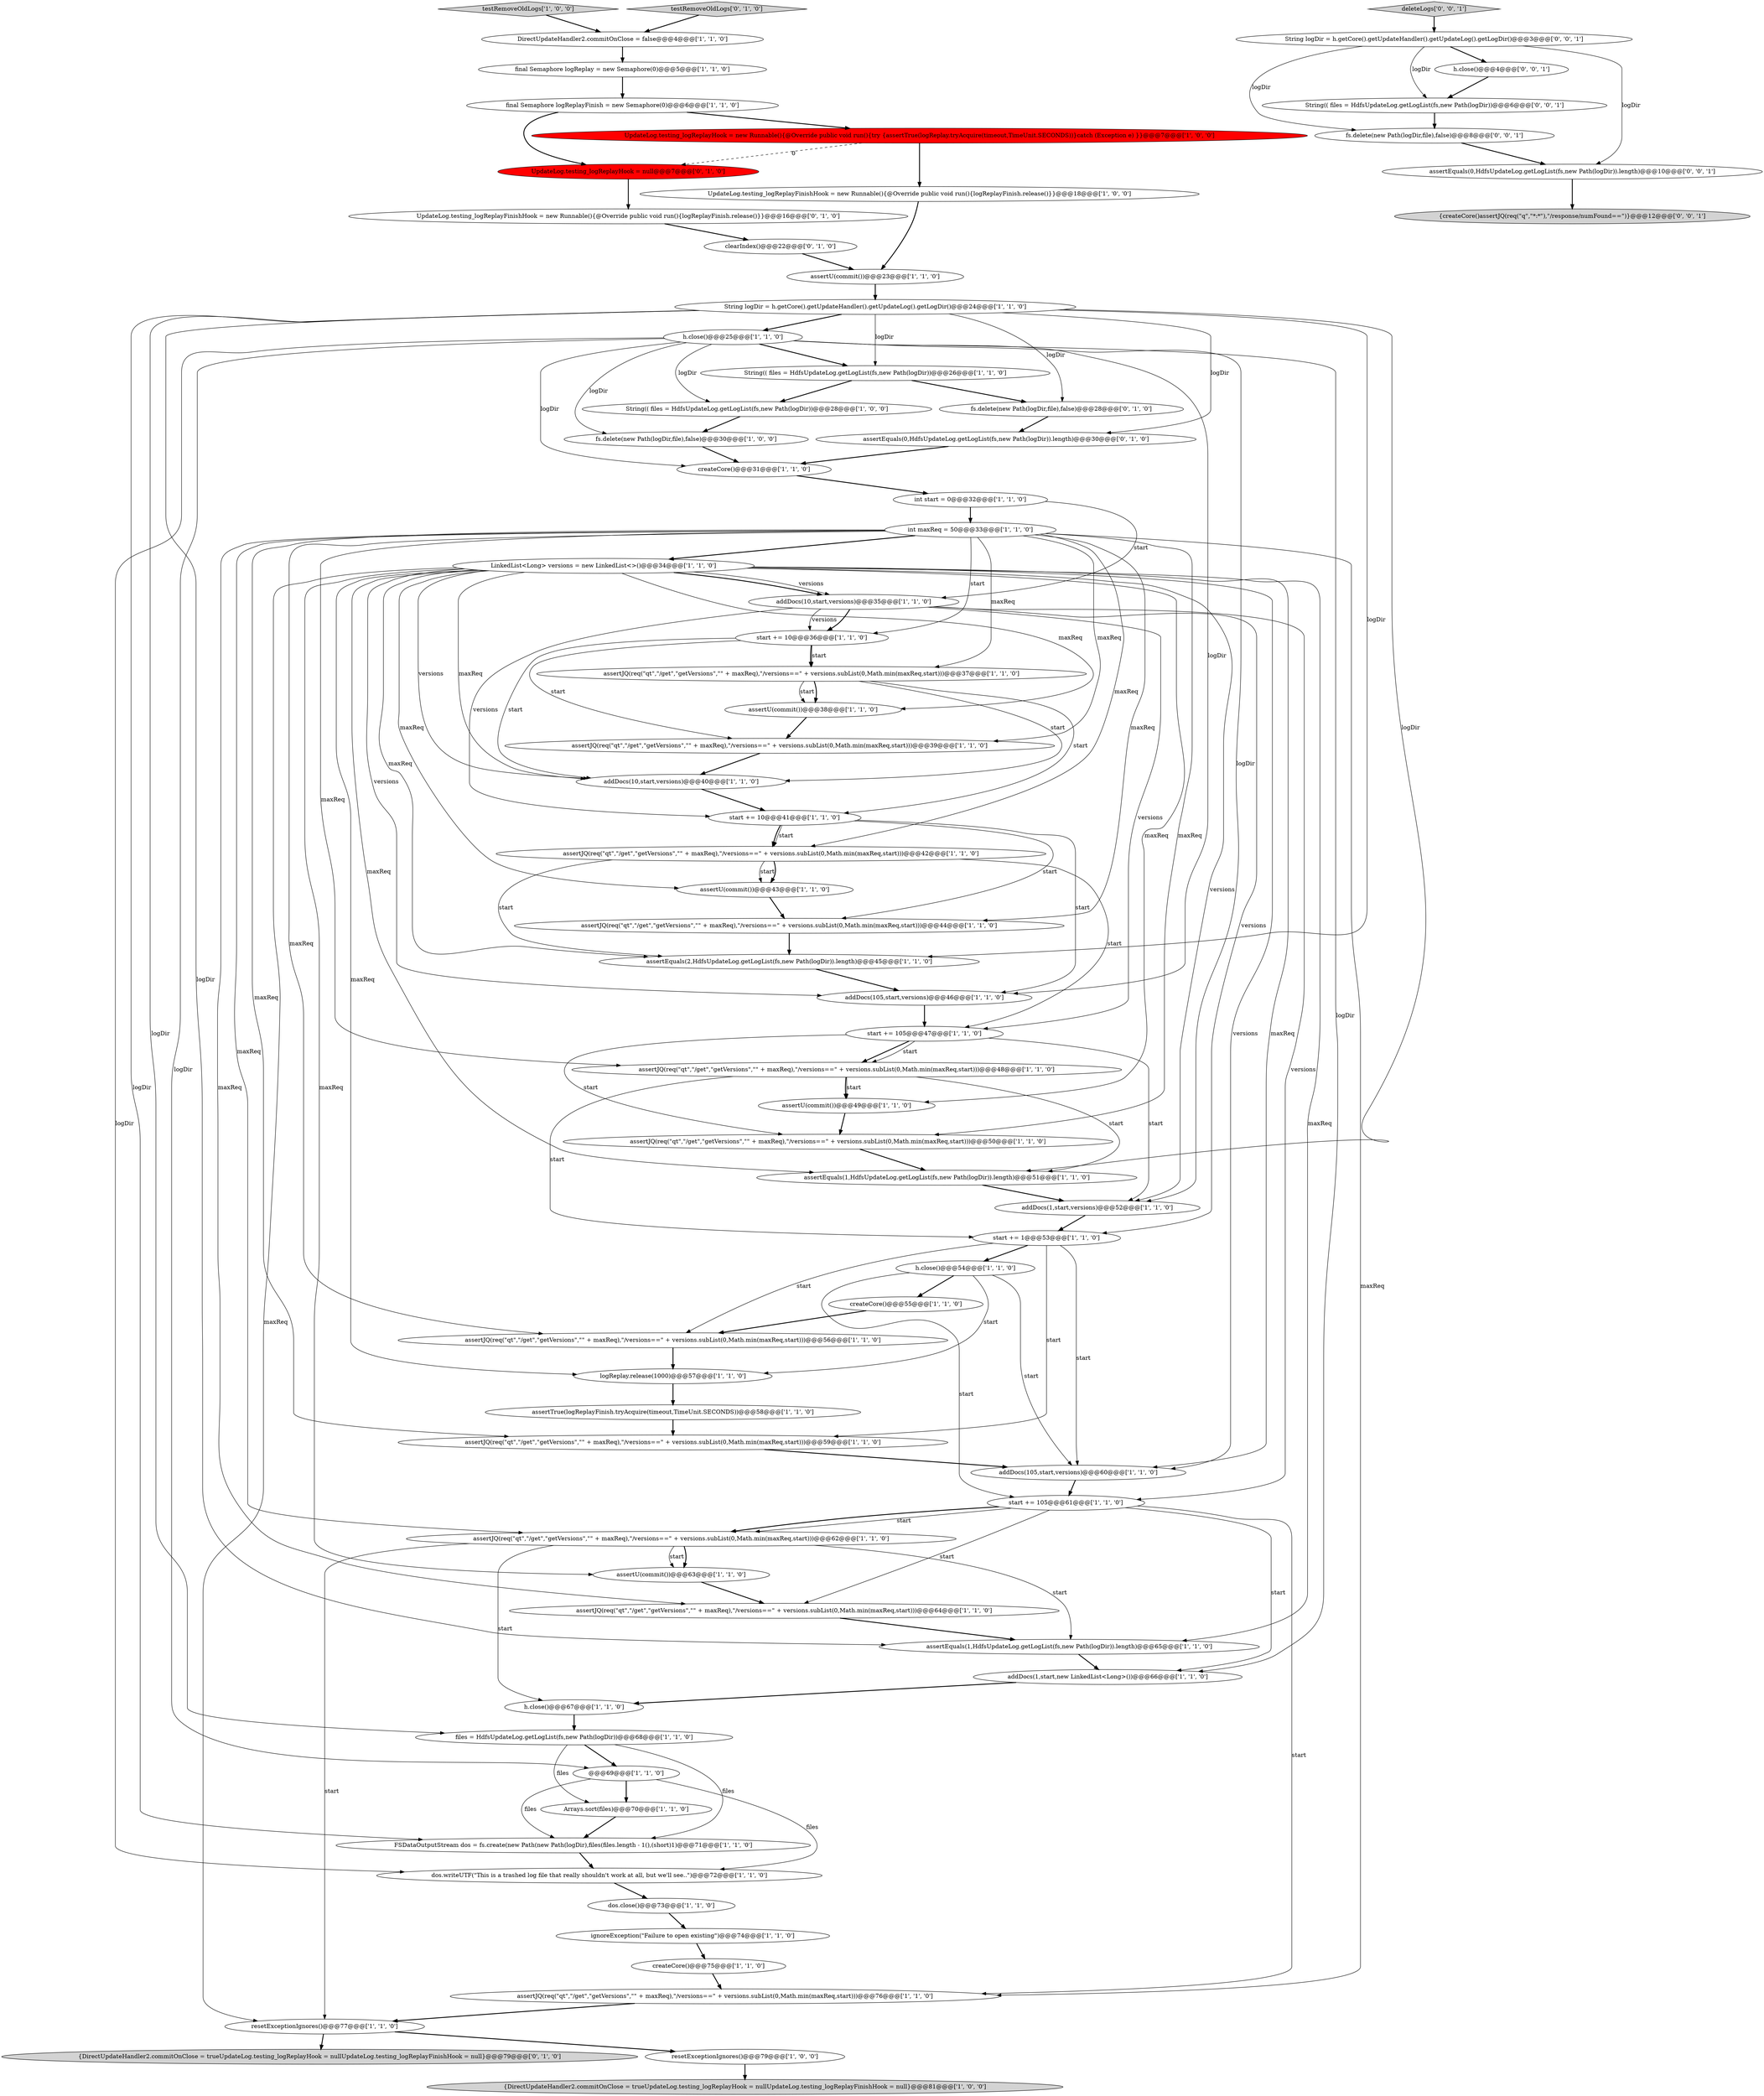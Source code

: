 digraph {
27 [style = filled, label = "assertU(commit())@@@38@@@['1', '1', '0']", fillcolor = white, shape = ellipse image = "AAA0AAABBB1BBB"];
70 [style = filled, label = "fs.delete(new Path(logDir,file),false)@@@8@@@['0', '0', '1']", fillcolor = white, shape = ellipse image = "AAA0AAABBB3BBB"];
62 [style = filled, label = "fs.delete(new Path(logDir,file),false)@@@28@@@['0', '1', '0']", fillcolor = white, shape = ellipse image = "AAA0AAABBB2BBB"];
57 [style = filled, label = "createCore()@@@31@@@['1', '1', '0']", fillcolor = white, shape = ellipse image = "AAA0AAABBB1BBB"];
38 [style = filled, label = "assertU(commit())@@@49@@@['1', '1', '0']", fillcolor = white, shape = ellipse image = "AAA0AAABBB1BBB"];
51 [style = filled, label = "assertU(commit())@@@63@@@['1', '1', '0']", fillcolor = white, shape = ellipse image = "AAA0AAABBB1BBB"];
58 [style = filled, label = "LinkedList<Long> versions = new LinkedList<>()@@@34@@@['1', '1', '0']", fillcolor = white, shape = ellipse image = "AAA0AAABBB1BBB"];
55 [style = filled, label = "int maxReq = 50@@@33@@@['1', '1', '0']", fillcolor = white, shape = ellipse image = "AAA0AAABBB1BBB"];
0 [style = filled, label = "addDocs(105,start,versions)@@@60@@@['1', '1', '0']", fillcolor = white, shape = ellipse image = "AAA0AAABBB1BBB"];
26 [style = filled, label = "DirectUpdateHandler2.commitOnClose = false@@@4@@@['1', '1', '0']", fillcolor = white, shape = ellipse image = "AAA0AAABBB1BBB"];
25 [style = filled, label = "String(( files = HdfsUpdateLog.getLogList(fs,new Path(logDir))@@@26@@@['1', '1', '0']", fillcolor = white, shape = ellipse image = "AAA0AAABBB1BBB"];
34 [style = filled, label = "assertU(commit())@@@43@@@['1', '1', '0']", fillcolor = white, shape = ellipse image = "AAA0AAABBB1BBB"];
47 [style = filled, label = "{DirectUpdateHandler2.commitOnClose = trueUpdateLog.testing_logReplayHook = nullUpdateLog.testing_logReplayFinishHook = null}@@@81@@@['1', '0', '0']", fillcolor = lightgray, shape = ellipse image = "AAA0AAABBB1BBB"];
63 [style = filled, label = "UpdateLog.testing_logReplayFinishHook = new Runnable(){@Override public void run(){logReplayFinish.release()}}@@@16@@@['0', '1', '0']", fillcolor = white, shape = ellipse image = "AAA0AAABBB2BBB"];
61 [style = filled, label = "{DirectUpdateHandler2.commitOnClose = trueUpdateLog.testing_logReplayHook = nullUpdateLog.testing_logReplayFinishHook = null}@@@79@@@['0', '1', '0']", fillcolor = lightgray, shape = ellipse image = "AAA0AAABBB2BBB"];
64 [style = filled, label = "assertEquals(0,HdfsUpdateLog.getLogList(fs,new Path(logDir)).length)@@@30@@@['0', '1', '0']", fillcolor = white, shape = ellipse image = "AAA0AAABBB2BBB"];
11 [style = filled, label = "assertJQ(req(\"qt\",\"/get\",\"getVersions\",\"\" + maxReq),\"/versions==\" + versions.subList(0,Math.min(maxReq,start)))@@@64@@@['1', '1', '0']", fillcolor = white, shape = ellipse image = "AAA0AAABBB1BBB"];
68 [style = filled, label = "String(( files = HdfsUpdateLog.getLogList(fs,new Path(logDir))@@@6@@@['0', '0', '1']", fillcolor = white, shape = ellipse image = "AAA0AAABBB3BBB"];
19 [style = filled, label = "assertJQ(req(\"qt\",\"/get\",\"getVersions\",\"\" + maxReq),\"/versions==\" + versions.subList(0,Math.min(maxReq,start)))@@@48@@@['1', '1', '0']", fillcolor = white, shape = ellipse image = "AAA0AAABBB1BBB"];
52 [style = filled, label = "start += 105@@@47@@@['1', '1', '0']", fillcolor = white, shape = ellipse image = "AAA0AAABBB1BBB"];
66 [style = filled, label = "clearIndex()@@@22@@@['0', '1', '0']", fillcolor = white, shape = ellipse image = "AAA0AAABBB2BBB"];
43 [style = filled, label = "h.close()@@@54@@@['1', '1', '0']", fillcolor = white, shape = ellipse image = "AAA0AAABBB1BBB"];
49 [style = filled, label = "assertJQ(req(\"qt\",\"/get\",\"getVersions\",\"\" + maxReq),\"/versions==\" + versions.subList(0,Math.min(maxReq,start)))@@@42@@@['1', '1', '0']", fillcolor = white, shape = ellipse image = "AAA0AAABBB1BBB"];
42 [style = filled, label = "assertJQ(req(\"qt\",\"/get\",\"getVersions\",\"\" + maxReq),\"/versions==\" + versions.subList(0,Math.min(maxReq,start)))@@@50@@@['1', '1', '0']", fillcolor = white, shape = ellipse image = "AAA0AAABBB1BBB"];
2 [style = filled, label = "assertEquals(2,HdfsUpdateLog.getLogList(fs,new Path(logDir)).length)@@@45@@@['1', '1', '0']", fillcolor = white, shape = ellipse image = "AAA0AAABBB1BBB"];
45 [style = filled, label = "h.close()@@@67@@@['1', '1', '0']", fillcolor = white, shape = ellipse image = "AAA0AAABBB1BBB"];
15 [style = filled, label = "assertJQ(req(\"qt\",\"/get\",\"getVersions\",\"\" + maxReq),\"/versions==\" + versions.subList(0,Math.min(maxReq,start)))@@@56@@@['1', '1', '0']", fillcolor = white, shape = ellipse image = "AAA0AAABBB1BBB"];
13 [style = filled, label = "addDocs(105,start,versions)@@@46@@@['1', '1', '0']", fillcolor = white, shape = ellipse image = "AAA0AAABBB1BBB"];
65 [style = filled, label = "UpdateLog.testing_logReplayHook = null@@@7@@@['0', '1', '0']", fillcolor = red, shape = ellipse image = "AAA1AAABBB2BBB"];
41 [style = filled, label = "addDocs(1,start,versions)@@@52@@@['1', '1', '0']", fillcolor = white, shape = ellipse image = "AAA0AAABBB1BBB"];
46 [style = filled, label = "assertJQ(req(\"qt\",\"/get\",\"getVersions\",\"\" + maxReq),\"/versions==\" + versions.subList(0,Math.min(maxReq,start)))@@@62@@@['1', '1', '0']", fillcolor = white, shape = ellipse image = "AAA0AAABBB1BBB"];
12 [style = filled, label = "UpdateLog.testing_logReplayFinishHook = new Runnable(){@Override public void run(){logReplayFinish.release()}}@@@18@@@['1', '0', '0']", fillcolor = white, shape = ellipse image = "AAA0AAABBB1BBB"];
35 [style = filled, label = "createCore()@@@55@@@['1', '1', '0']", fillcolor = white, shape = ellipse image = "AAA0AAABBB1BBB"];
44 [style = filled, label = "addDocs(1,start,new LinkedList<Long>())@@@66@@@['1', '1', '0']", fillcolor = white, shape = ellipse image = "AAA0AAABBB1BBB"];
60 [style = filled, label = "String logDir = h.getCore().getUpdateHandler().getUpdateLog().getLogDir()@@@24@@@['1', '1', '0']", fillcolor = white, shape = ellipse image = "AAA0AAABBB1BBB"];
6 [style = filled, label = "final Semaphore logReplay = new Semaphore(0)@@@5@@@['1', '1', '0']", fillcolor = white, shape = ellipse image = "AAA0AAABBB1BBB"];
74 [style = filled, label = "h.close()@@@4@@@['0', '0', '1']", fillcolor = white, shape = ellipse image = "AAA0AAABBB3BBB"];
39 [style = filled, label = "final Semaphore logReplayFinish = new Semaphore(0)@@@6@@@['1', '1', '0']", fillcolor = white, shape = ellipse image = "AAA0AAABBB1BBB"];
8 [style = filled, label = "start += 10@@@41@@@['1', '1', '0']", fillcolor = white, shape = ellipse image = "AAA0AAABBB1BBB"];
72 [style = filled, label = "assertEquals(0,HdfsUpdateLog.getLogList(fs,new Path(logDir)).length)@@@10@@@['0', '0', '1']", fillcolor = white, shape = ellipse image = "AAA0AAABBB3BBB"];
10 [style = filled, label = "start += 1@@@53@@@['1', '1', '0']", fillcolor = white, shape = ellipse image = "AAA0AAABBB1BBB"];
3 [style = filled, label = "addDocs(10,start,versions)@@@35@@@['1', '1', '0']", fillcolor = white, shape = ellipse image = "AAA0AAABBB1BBB"];
21 [style = filled, label = "FSDataOutputStream dos = fs.create(new Path(new Path(logDir),files(files.length - 1(),(short)1)@@@71@@@['1', '1', '0']", fillcolor = white, shape = ellipse image = "AAA0AAABBB1BBB"];
32 [style = filled, label = "assertTrue(logReplayFinish.tryAcquire(timeout,TimeUnit.SECONDS))@@@58@@@['1', '1', '0']", fillcolor = white, shape = ellipse image = "AAA0AAABBB1BBB"];
71 [style = filled, label = "{createCore()assertJQ(req(\"q\",\"*:*\"),\"/response/numFound==\")}@@@12@@@['0', '0', '1']", fillcolor = lightgray, shape = ellipse image = "AAA0AAABBB3BBB"];
18 [style = filled, label = "assertJQ(req(\"qt\",\"/get\",\"getVersions\",\"\" + maxReq),\"/versions==\" + versions.subList(0,Math.min(maxReq,start)))@@@39@@@['1', '1', '0']", fillcolor = white, shape = ellipse image = "AAA0AAABBB1BBB"];
36 [style = filled, label = "start += 105@@@61@@@['1', '1', '0']", fillcolor = white, shape = ellipse image = "AAA0AAABBB1BBB"];
16 [style = filled, label = "ignoreException(\"Failure to open existing\")@@@74@@@['1', '1', '0']", fillcolor = white, shape = ellipse image = "AAA0AAABBB1BBB"];
28 [style = filled, label = "assertU(commit())@@@23@@@['1', '1', '0']", fillcolor = white, shape = ellipse image = "AAA0AAABBB1BBB"];
29 [style = filled, label = "files = HdfsUpdateLog.getLogList(fs,new Path(logDir))@@@68@@@['1', '1', '0']", fillcolor = white, shape = ellipse image = "AAA0AAABBB1BBB"];
48 [style = filled, label = "addDocs(10,start,versions)@@@40@@@['1', '1', '0']", fillcolor = white, shape = ellipse image = "AAA0AAABBB1BBB"];
30 [style = filled, label = "assertJQ(req(\"qt\",\"/get\",\"getVersions\",\"\" + maxReq),\"/versions==\" + versions.subList(0,Math.min(maxReq,start)))@@@44@@@['1', '1', '0']", fillcolor = white, shape = ellipse image = "AAA0AAABBB1BBB"];
37 [style = filled, label = "String(( files = HdfsUpdateLog.getLogList(fs,new Path(logDir))@@@28@@@['1', '0', '0']", fillcolor = white, shape = ellipse image = "AAA0AAABBB1BBB"];
14 [style = filled, label = "assertJQ(req(\"qt\",\"/get\",\"getVersions\",\"\" + maxReq),\"/versions==\" + versions.subList(0,Math.min(maxReq,start)))@@@76@@@['1', '1', '0']", fillcolor = white, shape = ellipse image = "AAA0AAABBB1BBB"];
50 [style = filled, label = "testRemoveOldLogs['1', '0', '0']", fillcolor = lightgray, shape = diamond image = "AAA0AAABBB1BBB"];
69 [style = filled, label = "deleteLogs['0', '0', '1']", fillcolor = lightgray, shape = diamond image = "AAA0AAABBB3BBB"];
54 [style = filled, label = "assertJQ(req(\"qt\",\"/get\",\"getVersions\",\"\" + maxReq),\"/versions==\" + versions.subList(0,Math.min(maxReq,start)))@@@59@@@['1', '1', '0']", fillcolor = white, shape = ellipse image = "AAA0AAABBB1BBB"];
53 [style = filled, label = "assertEquals(1,HdfsUpdateLog.getLogList(fs,new Path(logDir)).length)@@@51@@@['1', '1', '0']", fillcolor = white, shape = ellipse image = "AAA0AAABBB1BBB"];
67 [style = filled, label = "testRemoveOldLogs['0', '1', '0']", fillcolor = lightgray, shape = diamond image = "AAA0AAABBB2BBB"];
24 [style = filled, label = "createCore()@@@75@@@['1', '1', '0']", fillcolor = white, shape = ellipse image = "AAA0AAABBB1BBB"];
17 [style = filled, label = "h.close()@@@25@@@['1', '1', '0']", fillcolor = white, shape = ellipse image = "AAA0AAABBB1BBB"];
31 [style = filled, label = "UpdateLog.testing_logReplayHook = new Runnable(){@Override public void run(){try {assertTrue(logReplay.tryAcquire(timeout,TimeUnit.SECONDS))}catch (Exception e) }}@@@7@@@['1', '0', '0']", fillcolor = red, shape = ellipse image = "AAA1AAABBB1BBB"];
73 [style = filled, label = "String logDir = h.getCore().getUpdateHandler().getUpdateLog().getLogDir()@@@3@@@['0', '0', '1']", fillcolor = white, shape = ellipse image = "AAA0AAABBB3BBB"];
7 [style = filled, label = "Arrays.sort(files)@@@70@@@['1', '1', '0']", fillcolor = white, shape = ellipse image = "AAA0AAABBB1BBB"];
59 [style = filled, label = "@@@69@@@['1', '1', '0']", fillcolor = white, shape = ellipse image = "AAA0AAABBB1BBB"];
4 [style = filled, label = "int start = 0@@@32@@@['1', '1', '0']", fillcolor = white, shape = ellipse image = "AAA0AAABBB1BBB"];
56 [style = filled, label = "assertJQ(req(\"qt\",\"/get\",\"getVersions\",\"\" + maxReq),\"/versions==\" + versions.subList(0,Math.min(maxReq,start)))@@@37@@@['1', '1', '0']", fillcolor = white, shape = ellipse image = "AAA0AAABBB1BBB"];
40 [style = filled, label = "fs.delete(new Path(logDir,file),false)@@@30@@@['1', '0', '0']", fillcolor = white, shape = ellipse image = "AAA0AAABBB1BBB"];
1 [style = filled, label = "logReplay.release(1000)@@@57@@@['1', '1', '0']", fillcolor = white, shape = ellipse image = "AAA0AAABBB1BBB"];
33 [style = filled, label = "assertEquals(1,HdfsUpdateLog.getLogList(fs,new Path(logDir)).length)@@@65@@@['1', '1', '0']", fillcolor = white, shape = ellipse image = "AAA0AAABBB1BBB"];
5 [style = filled, label = "start += 10@@@36@@@['1', '1', '0']", fillcolor = white, shape = ellipse image = "AAA0AAABBB1BBB"];
22 [style = filled, label = "dos.close()@@@73@@@['1', '1', '0']", fillcolor = white, shape = ellipse image = "AAA0AAABBB1BBB"];
9 [style = filled, label = "dos.writeUTF(\"This is a trashed log file that really shouldn't work at all, but we'll see..\")@@@72@@@['1', '1', '0']", fillcolor = white, shape = ellipse image = "AAA0AAABBB1BBB"];
23 [style = filled, label = "resetExceptionIgnores()@@@77@@@['1', '1', '0']", fillcolor = white, shape = ellipse image = "AAA0AAABBB1BBB"];
20 [style = filled, label = "resetExceptionIgnores()@@@79@@@['1', '0', '0']", fillcolor = white, shape = ellipse image = "AAA0AAABBB1BBB"];
3->10 [style = solid, label="versions"];
17->25 [style = bold, label=""];
29->59 [style = bold, label=""];
58->2 [style = solid, label="maxReq"];
58->33 [style = solid, label="maxReq"];
58->0 [style = solid, label="versions"];
55->49 [style = solid, label="maxReq"];
58->53 [style = solid, label="maxReq"];
19->53 [style = solid, label="start"];
56->27 [style = bold, label=""];
73->74 [style = bold, label=""];
55->54 [style = solid, label="maxReq"];
73->68 [style = solid, label="logDir"];
58->3 [style = bold, label=""];
38->42 [style = bold, label=""];
60->64 [style = solid, label="logDir"];
3->52 [style = solid, label="versions"];
19->38 [style = solid, label="start"];
58->13 [style = solid, label="versions"];
43->36 [style = solid, label="start"];
46->51 [style = bold, label=""];
63->66 [style = bold, label=""];
3->5 [style = bold, label=""];
29->21 [style = solid, label="files"];
43->35 [style = bold, label=""];
39->31 [style = bold, label=""];
58->1 [style = solid, label="maxReq"];
53->41 [style = bold, label=""];
10->15 [style = solid, label="start"];
55->11 [style = solid, label="maxReq"];
11->33 [style = bold, label=""];
58->41 [style = solid, label="versions"];
66->28 [style = bold, label=""];
33->44 [style = bold, label=""];
55->58 [style = bold, label=""];
51->11 [style = bold, label=""];
60->17 [style = bold, label=""];
3->36 [style = solid, label="versions"];
55->18 [style = solid, label="maxReq"];
58->48 [style = solid, label="versions"];
25->62 [style = bold, label=""];
49->52 [style = solid, label="start"];
60->21 [style = solid, label="logDir"];
36->46 [style = solid, label="start"];
46->51 [style = solid, label="start"];
12->28 [style = bold, label=""];
17->59 [style = solid, label="logDir"];
23->61 [style = bold, label=""];
43->1 [style = solid, label="start"];
68->70 [style = bold, label=""];
17->41 [style = solid, label="logDir"];
59->9 [style = solid, label="files"];
17->40 [style = solid, label="logDir"];
67->26 [style = bold, label=""];
60->62 [style = solid, label="logDir"];
26->6 [style = bold, label=""];
52->19 [style = bold, label=""];
56->48 [style = solid, label="start"];
45->29 [style = bold, label=""];
17->37 [style = solid, label="logDir"];
0->36 [style = bold, label=""];
36->11 [style = solid, label="start"];
43->0 [style = solid, label="start"];
5->48 [style = solid, label="start"];
55->46 [style = solid, label="maxReq"];
8->49 [style = solid, label="start"];
36->46 [style = bold, label=""];
58->48 [style = solid, label="maxReq"];
21->9 [style = bold, label=""];
46->23 [style = solid, label="start"];
58->34 [style = solid, label="maxReq"];
25->37 [style = bold, label=""];
72->71 [style = bold, label=""];
60->25 [style = solid, label="logDir"];
49->34 [style = solid, label="start"];
52->41 [style = solid, label="start"];
56->27 [style = solid, label="start"];
19->10 [style = solid, label="start"];
58->27 [style = solid, label="maxReq"];
1->32 [style = bold, label=""];
17->57 [style = solid, label="logDir"];
5->18 [style = solid, label="start"];
44->45 [style = bold, label=""];
19->38 [style = bold, label=""];
6->39 [style = bold, label=""];
64->57 [style = bold, label=""];
55->42 [style = solid, label="maxReq"];
10->54 [style = solid, label="start"];
4->3 [style = solid, label="start"];
9->22 [style = bold, label=""];
27->18 [style = bold, label=""];
73->72 [style = solid, label="logDir"];
23->20 [style = bold, label=""];
59->7 [style = bold, label=""];
10->43 [style = bold, label=""];
35->15 [style = bold, label=""];
22->16 [style = bold, label=""];
52->19 [style = solid, label="start"];
16->24 [style = bold, label=""];
73->70 [style = solid, label="logDir"];
3->8 [style = solid, label="versions"];
60->29 [style = solid, label="logDir"];
41->10 [style = bold, label=""];
17->9 [style = solid, label="logDir"];
31->12 [style = bold, label=""];
54->0 [style = bold, label=""];
10->0 [style = solid, label="start"];
56->8 [style = solid, label="start"];
58->38 [style = solid, label="maxReq"];
55->30 [style = solid, label="maxReq"];
55->14 [style = solid, label="maxReq"];
18->48 [style = bold, label=""];
60->53 [style = solid, label="logDir"];
8->13 [style = solid, label="start"];
14->23 [style = bold, label=""];
28->60 [style = bold, label=""];
49->2 [style = solid, label="start"];
74->68 [style = bold, label=""];
58->0 [style = solid, label="maxReq"];
55->56 [style = solid, label="maxReq"];
70->72 [style = bold, label=""];
58->23 [style = solid, label="maxReq"];
13->52 [style = bold, label=""];
65->63 [style = bold, label=""];
60->33 [style = solid, label="logDir"];
57->4 [style = bold, label=""];
52->42 [style = solid, label="start"];
15->1 [style = bold, label=""];
50->26 [style = bold, label=""];
5->56 [style = bold, label=""];
60->2 [style = solid, label="logDir"];
46->33 [style = solid, label="start"];
3->5 [style = solid, label="versions"];
55->19 [style = solid, label="maxReq"];
8->30 [style = solid, label="start"];
58->3 [style = solid, label="versions"];
17->44 [style = solid, label="logDir"];
62->64 [style = bold, label=""];
48->8 [style = bold, label=""];
49->34 [style = bold, label=""];
39->65 [style = bold, label=""];
34->30 [style = bold, label=""];
20->47 [style = bold, label=""];
40->57 [style = bold, label=""];
29->7 [style = solid, label="files"];
24->14 [style = bold, label=""];
2->13 [style = bold, label=""];
36->44 [style = solid, label="start"];
58->51 [style = solid, label="maxReq"];
55->5 [style = solid, label="start"];
55->15 [style = solid, label="maxReq"];
17->13 [style = solid, label="logDir"];
31->65 [style = dashed, label="0"];
59->21 [style = solid, label="files"];
5->56 [style = solid, label="start"];
7->21 [style = bold, label=""];
8->49 [style = bold, label=""];
36->14 [style = solid, label="start"];
69->73 [style = bold, label=""];
4->55 [style = bold, label=""];
32->54 [style = bold, label=""];
30->2 [style = bold, label=""];
46->45 [style = solid, label="start"];
42->53 [style = bold, label=""];
37->40 [style = bold, label=""];
}
